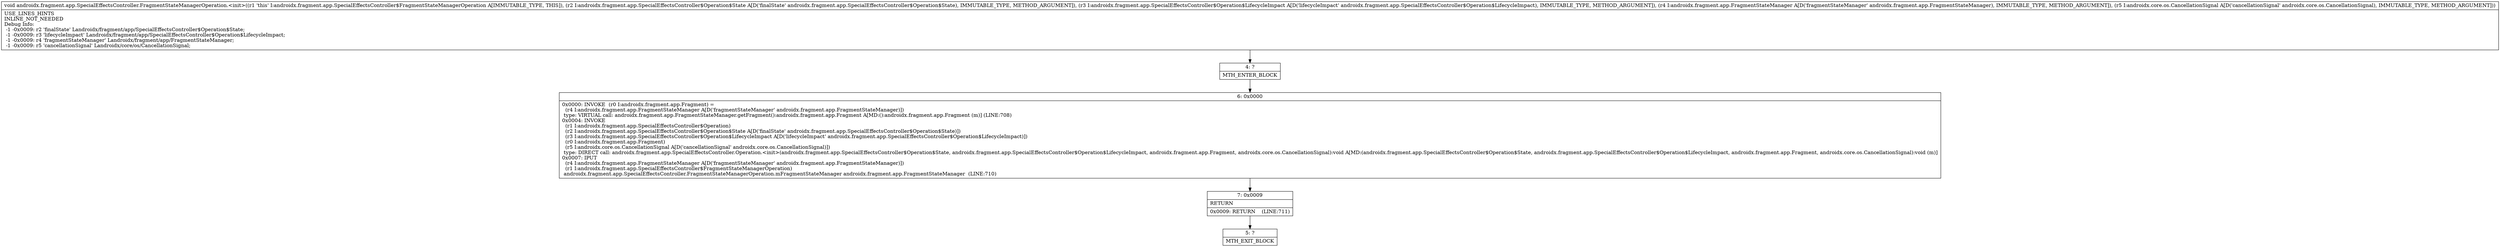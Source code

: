 digraph "CFG forandroidx.fragment.app.SpecialEffectsController.FragmentStateManagerOperation.\<init\>(Landroidx\/fragment\/app\/SpecialEffectsController$Operation$State;Landroidx\/fragment\/app\/SpecialEffectsController$Operation$LifecycleImpact;Landroidx\/fragment\/app\/FragmentStateManager;Landroidx\/core\/os\/CancellationSignal;)V" {
Node_4 [shape=record,label="{4\:\ ?|MTH_ENTER_BLOCK\l}"];
Node_6 [shape=record,label="{6\:\ 0x0000|0x0000: INVOKE  (r0 I:androidx.fragment.app.Fragment) = \l  (r4 I:androidx.fragment.app.FragmentStateManager A[D('fragmentStateManager' androidx.fragment.app.FragmentStateManager)])\l type: VIRTUAL call: androidx.fragment.app.FragmentStateManager.getFragment():androidx.fragment.app.Fragment A[MD:():androidx.fragment.app.Fragment (m)] (LINE:708)\l0x0004: INVOKE  \l  (r1 I:androidx.fragment.app.SpecialEffectsController$Operation)\l  (r2 I:androidx.fragment.app.SpecialEffectsController$Operation$State A[D('finalState' androidx.fragment.app.SpecialEffectsController$Operation$State)])\l  (r3 I:androidx.fragment.app.SpecialEffectsController$Operation$LifecycleImpact A[D('lifecycleImpact' androidx.fragment.app.SpecialEffectsController$Operation$LifecycleImpact)])\l  (r0 I:androidx.fragment.app.Fragment)\l  (r5 I:androidx.core.os.CancellationSignal A[D('cancellationSignal' androidx.core.os.CancellationSignal)])\l type: DIRECT call: androidx.fragment.app.SpecialEffectsController.Operation.\<init\>(androidx.fragment.app.SpecialEffectsController$Operation$State, androidx.fragment.app.SpecialEffectsController$Operation$LifecycleImpact, androidx.fragment.app.Fragment, androidx.core.os.CancellationSignal):void A[MD:(androidx.fragment.app.SpecialEffectsController$Operation$State, androidx.fragment.app.SpecialEffectsController$Operation$LifecycleImpact, androidx.fragment.app.Fragment, androidx.core.os.CancellationSignal):void (m)]\l0x0007: IPUT  \l  (r4 I:androidx.fragment.app.FragmentStateManager A[D('fragmentStateManager' androidx.fragment.app.FragmentStateManager)])\l  (r1 I:androidx.fragment.app.SpecialEffectsController$FragmentStateManagerOperation)\l androidx.fragment.app.SpecialEffectsController.FragmentStateManagerOperation.mFragmentStateManager androidx.fragment.app.FragmentStateManager  (LINE:710)\l}"];
Node_7 [shape=record,label="{7\:\ 0x0009|RETURN\l|0x0009: RETURN    (LINE:711)\l}"];
Node_5 [shape=record,label="{5\:\ ?|MTH_EXIT_BLOCK\l}"];
MethodNode[shape=record,label="{void androidx.fragment.app.SpecialEffectsController.FragmentStateManagerOperation.\<init\>((r1 'this' I:androidx.fragment.app.SpecialEffectsController$FragmentStateManagerOperation A[IMMUTABLE_TYPE, THIS]), (r2 I:androidx.fragment.app.SpecialEffectsController$Operation$State A[D('finalState' androidx.fragment.app.SpecialEffectsController$Operation$State), IMMUTABLE_TYPE, METHOD_ARGUMENT]), (r3 I:androidx.fragment.app.SpecialEffectsController$Operation$LifecycleImpact A[D('lifecycleImpact' androidx.fragment.app.SpecialEffectsController$Operation$LifecycleImpact), IMMUTABLE_TYPE, METHOD_ARGUMENT]), (r4 I:androidx.fragment.app.FragmentStateManager A[D('fragmentStateManager' androidx.fragment.app.FragmentStateManager), IMMUTABLE_TYPE, METHOD_ARGUMENT]), (r5 I:androidx.core.os.CancellationSignal A[D('cancellationSignal' androidx.core.os.CancellationSignal), IMMUTABLE_TYPE, METHOD_ARGUMENT]))  | USE_LINES_HINTS\lINLINE_NOT_NEEDED\lDebug Info:\l  \-1 \-0x0009: r2 'finalState' Landroidx\/fragment\/app\/SpecialEffectsController$Operation$State;\l  \-1 \-0x0009: r3 'lifecycleImpact' Landroidx\/fragment\/app\/SpecialEffectsController$Operation$LifecycleImpact;\l  \-1 \-0x0009: r4 'fragmentStateManager' Landroidx\/fragment\/app\/FragmentStateManager;\l  \-1 \-0x0009: r5 'cancellationSignal' Landroidx\/core\/os\/CancellationSignal;\l}"];
MethodNode -> Node_4;Node_4 -> Node_6;
Node_6 -> Node_7;
Node_7 -> Node_5;
}

